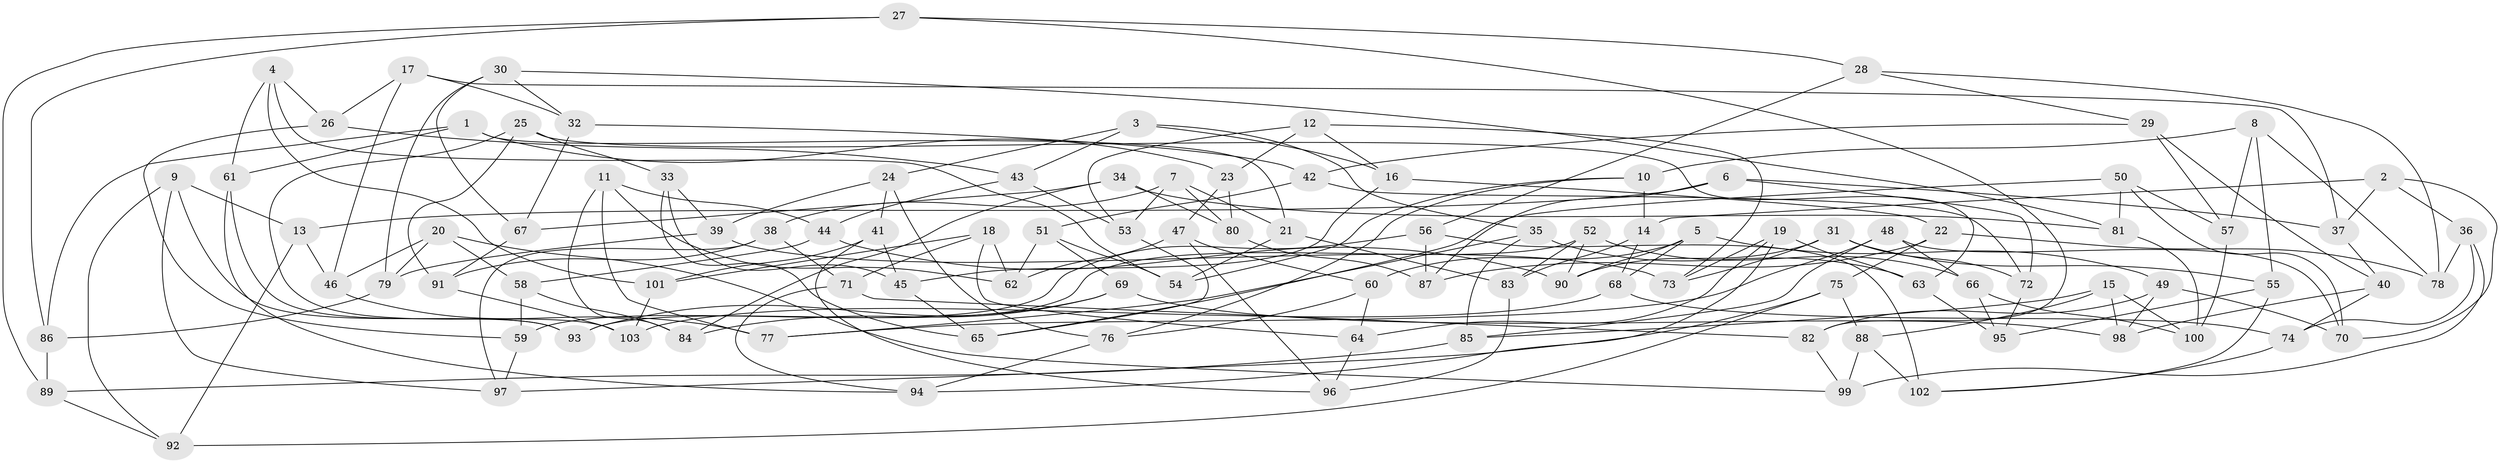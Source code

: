 // coarse degree distribution, {4: 0.2459016393442623, 5: 0.18032786885245902, 6: 0.4918032786885246, 3: 0.08196721311475409}
// Generated by graph-tools (version 1.1) at 2025/38/03/04/25 23:38:16]
// undirected, 103 vertices, 206 edges
graph export_dot {
  node [color=gray90,style=filled];
  1;
  2;
  3;
  4;
  5;
  6;
  7;
  8;
  9;
  10;
  11;
  12;
  13;
  14;
  15;
  16;
  17;
  18;
  19;
  20;
  21;
  22;
  23;
  24;
  25;
  26;
  27;
  28;
  29;
  30;
  31;
  32;
  33;
  34;
  35;
  36;
  37;
  38;
  39;
  40;
  41;
  42;
  43;
  44;
  45;
  46;
  47;
  48;
  49;
  50;
  51;
  52;
  53;
  54;
  55;
  56;
  57;
  58;
  59;
  60;
  61;
  62;
  63;
  64;
  65;
  66;
  67;
  68;
  69;
  70;
  71;
  72;
  73;
  74;
  75;
  76;
  77;
  78;
  79;
  80;
  81;
  82;
  83;
  84;
  85;
  86;
  87;
  88;
  89;
  90;
  91;
  92;
  93;
  94;
  95;
  96;
  97;
  98;
  99;
  100;
  101;
  102;
  103;
  1 -- 21;
  1 -- 61;
  1 -- 23;
  1 -- 86;
  2 -- 14;
  2 -- 70;
  2 -- 37;
  2 -- 36;
  3 -- 16;
  3 -- 43;
  3 -- 24;
  3 -- 35;
  4 -- 61;
  4 -- 54;
  4 -- 26;
  4 -- 101;
  5 -- 68;
  5 -- 60;
  5 -- 49;
  5 -- 90;
  6 -- 72;
  6 -- 13;
  6 -- 37;
  6 -- 87;
  7 -- 21;
  7 -- 38;
  7 -- 53;
  7 -- 80;
  8 -- 57;
  8 -- 78;
  8 -- 55;
  8 -- 10;
  9 -- 92;
  9 -- 97;
  9 -- 13;
  9 -- 93;
  10 -- 76;
  10 -- 54;
  10 -- 14;
  11 -- 77;
  11 -- 44;
  11 -- 84;
  11 -- 62;
  12 -- 73;
  12 -- 23;
  12 -- 16;
  12 -- 53;
  13 -- 92;
  13 -- 46;
  14 -- 83;
  14 -- 68;
  15 -- 100;
  15 -- 88;
  15 -- 98;
  15 -- 85;
  16 -- 22;
  16 -- 45;
  17 -- 32;
  17 -- 37;
  17 -- 46;
  17 -- 26;
  18 -- 71;
  18 -- 62;
  18 -- 64;
  18 -- 101;
  19 -- 64;
  19 -- 94;
  19 -- 73;
  19 -- 63;
  20 -- 99;
  20 -- 79;
  20 -- 46;
  20 -- 58;
  21 -- 54;
  21 -- 83;
  22 -- 75;
  22 -- 78;
  22 -- 87;
  23 -- 47;
  23 -- 80;
  24 -- 76;
  24 -- 39;
  24 -- 41;
  25 -- 103;
  25 -- 33;
  25 -- 63;
  25 -- 91;
  26 -- 43;
  26 -- 59;
  27 -- 89;
  27 -- 82;
  27 -- 86;
  27 -- 28;
  28 -- 29;
  28 -- 56;
  28 -- 78;
  29 -- 40;
  29 -- 57;
  29 -- 42;
  30 -- 67;
  30 -- 81;
  30 -- 79;
  30 -- 32;
  31 -- 73;
  31 -- 90;
  31 -- 55;
  31 -- 72;
  32 -- 42;
  32 -- 67;
  33 -- 65;
  33 -- 39;
  33 -- 45;
  34 -- 81;
  34 -- 67;
  34 -- 80;
  34 -- 84;
  35 -- 63;
  35 -- 77;
  35 -- 85;
  36 -- 99;
  36 -- 78;
  36 -- 74;
  37 -- 40;
  38 -- 97;
  38 -- 91;
  38 -- 71;
  39 -- 73;
  39 -- 79;
  40 -- 74;
  40 -- 98;
  41 -- 96;
  41 -- 45;
  41 -- 101;
  42 -- 51;
  42 -- 72;
  43 -- 44;
  43 -- 53;
  44 -- 58;
  44 -- 90;
  45 -- 65;
  46 -- 77;
  47 -- 60;
  47 -- 62;
  47 -- 96;
  48 -- 70;
  48 -- 66;
  48 -- 85;
  48 -- 77;
  49 -- 98;
  49 -- 70;
  49 -- 82;
  50 -- 81;
  50 -- 70;
  50 -- 57;
  50 -- 65;
  51 -- 54;
  51 -- 62;
  51 -- 69;
  52 -- 66;
  52 -- 93;
  52 -- 83;
  52 -- 90;
  53 -- 65;
  55 -- 95;
  55 -- 102;
  56 -- 87;
  56 -- 102;
  56 -- 59;
  57 -- 100;
  58 -- 84;
  58 -- 59;
  59 -- 97;
  60 -- 64;
  60 -- 76;
  61 -- 93;
  61 -- 94;
  63 -- 95;
  64 -- 96;
  66 -- 95;
  66 -- 100;
  67 -- 91;
  68 -- 74;
  68 -- 103;
  69 -- 93;
  69 -- 84;
  69 -- 98;
  71 -- 94;
  71 -- 82;
  72 -- 95;
  74 -- 102;
  75 -- 92;
  75 -- 97;
  75 -- 88;
  76 -- 94;
  79 -- 86;
  80 -- 87;
  81 -- 100;
  82 -- 99;
  83 -- 96;
  85 -- 89;
  86 -- 89;
  88 -- 99;
  88 -- 102;
  89 -- 92;
  91 -- 103;
  101 -- 103;
}
